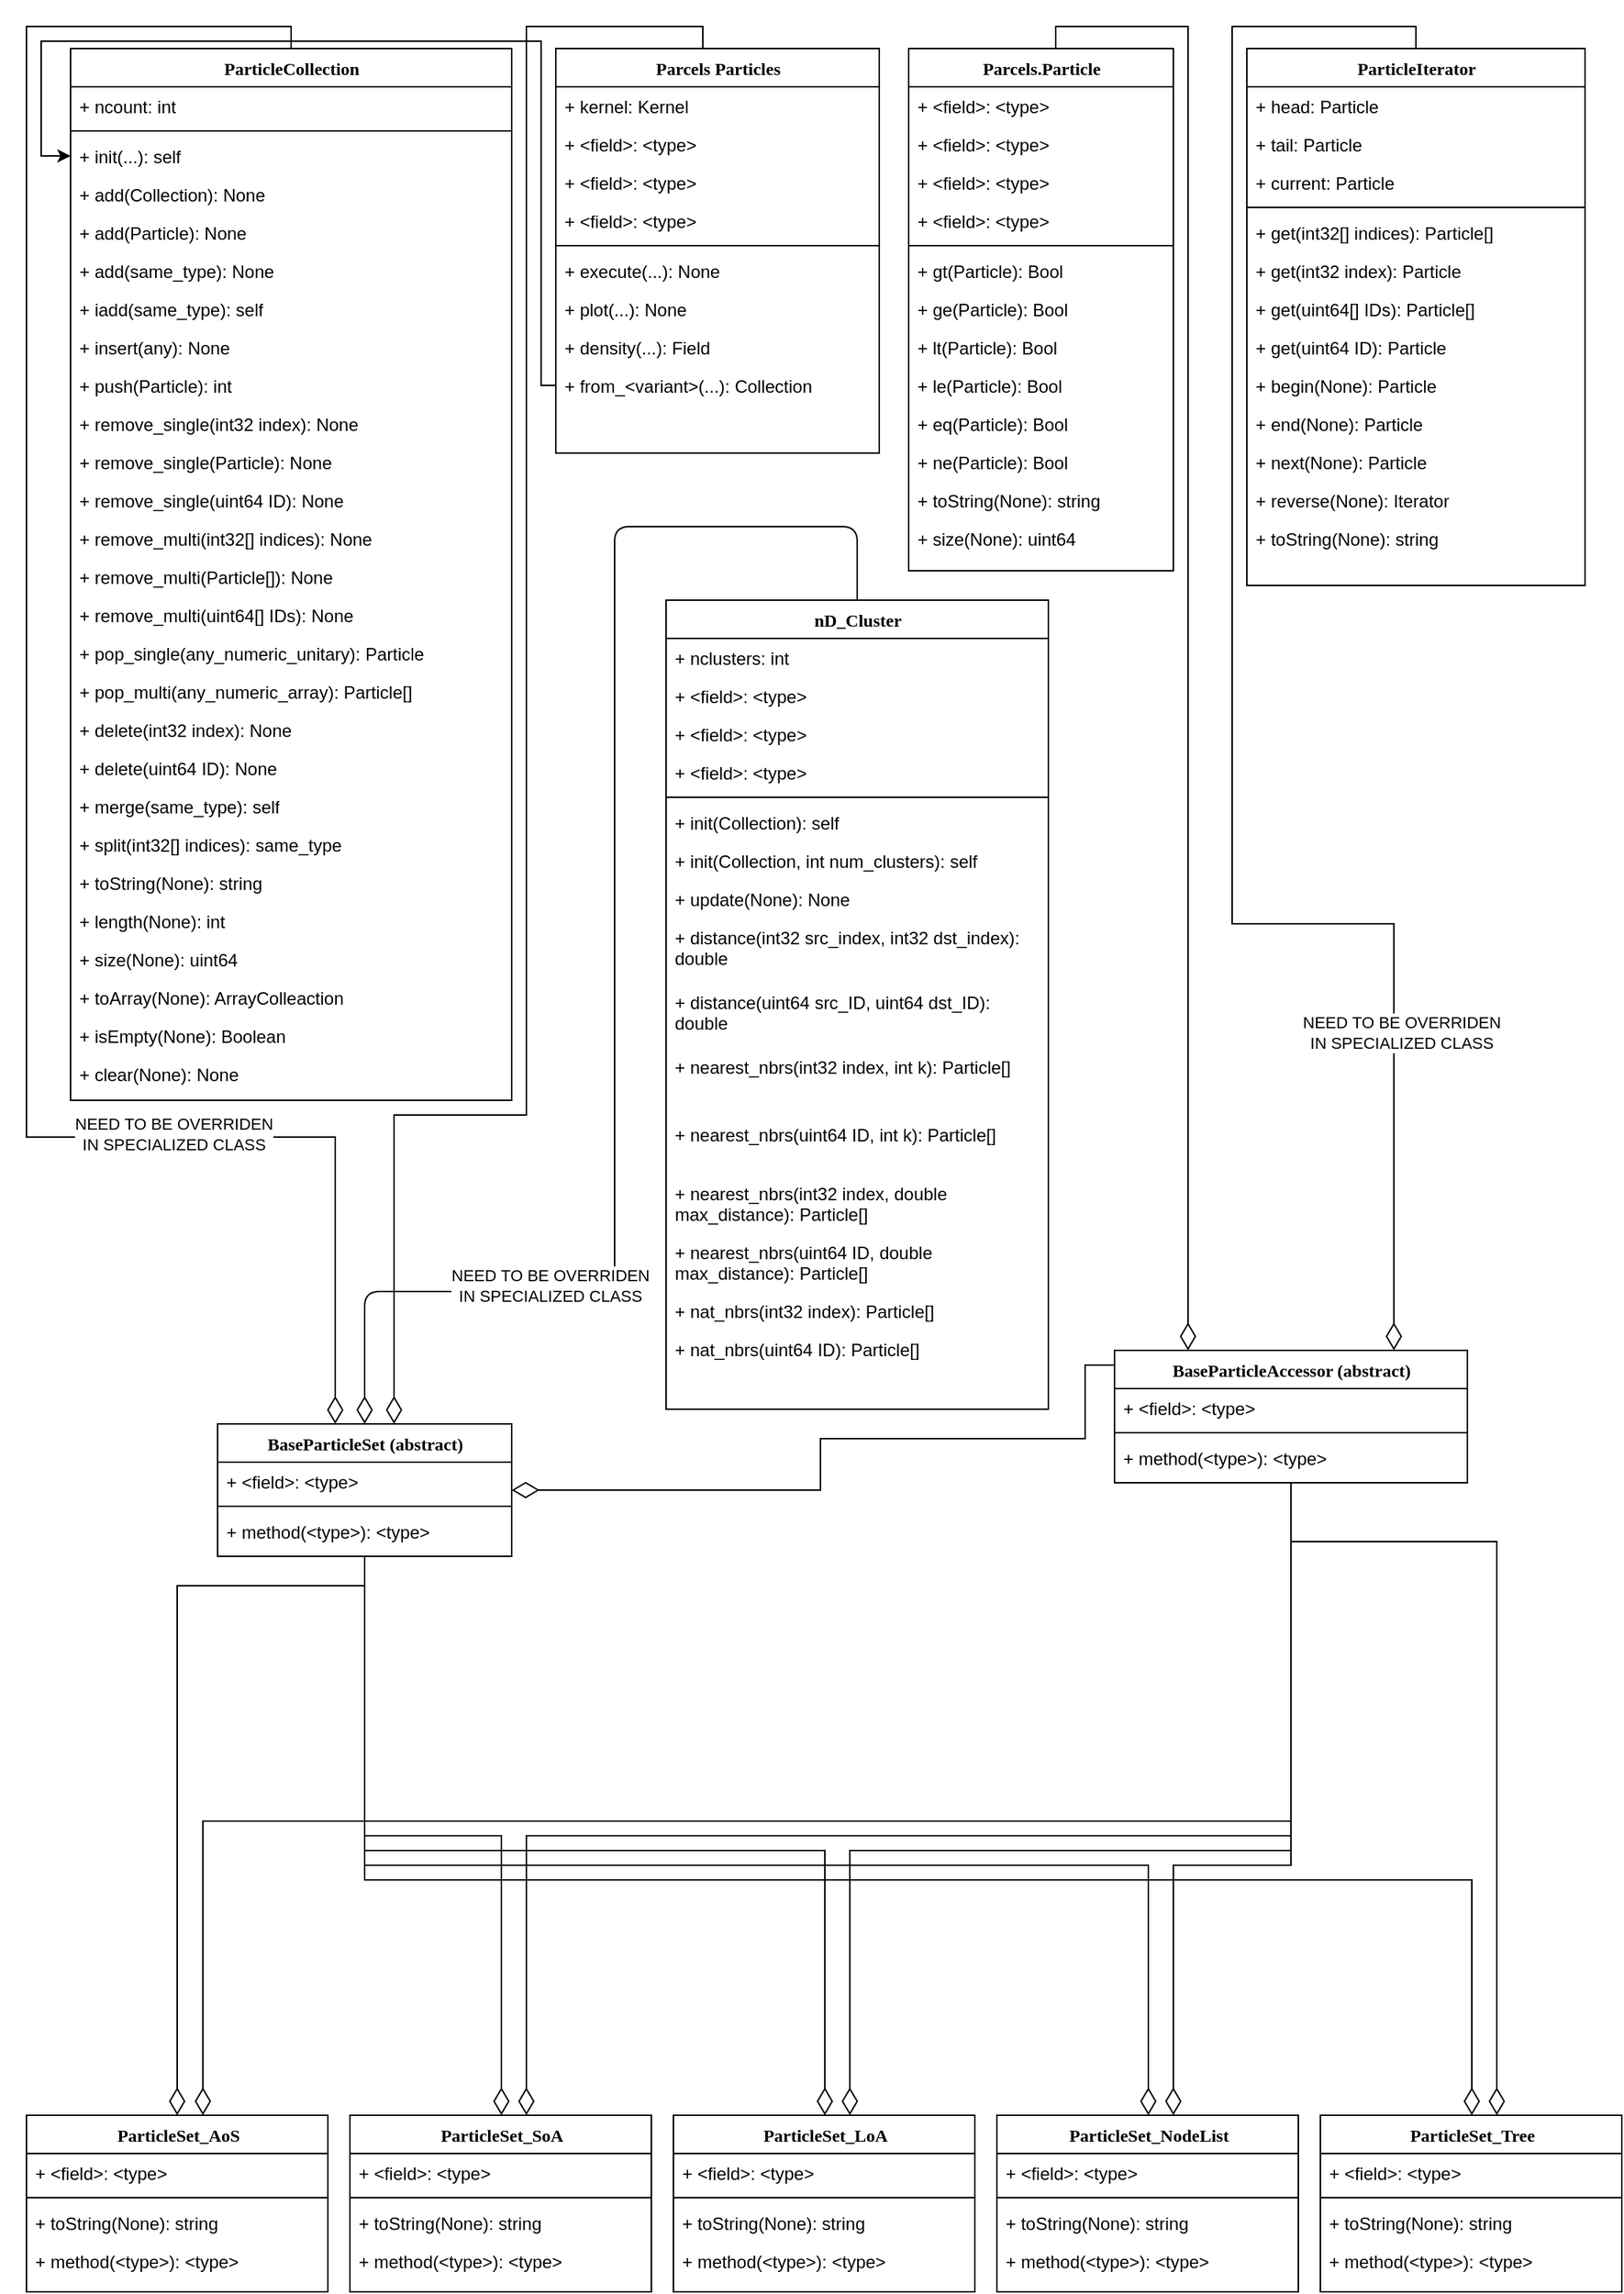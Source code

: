 <mxfile version="13.6.0" type="github">
  <diagram name="Page-1" id="9f46799a-70d6-7492-0946-bef42562c5a5">
    <mxGraphModel dx="1355" dy="776" grid="1" gridSize="10" guides="1" tooltips="1" connect="1" arrows="1" fold="1" page="1" pageScale="1" pageWidth="1169" pageHeight="827" background="#ffffff" math="0" shadow="0">
      <root>
        <mxCell id="0" />
        <mxCell id="1" parent="0" />
        <mxCell id="78961159f06e98e8-124" style="edgeStyle=orthogonalEdgeStyle;html=1;labelBackgroundColor=none;startFill=0;startSize=8;endArrow=diamondThin;endFill=0;endSize=16;fontFamily=Verdana;fontSize=12;entryX=0.5;entryY=0;entryDx=0;entryDy=0;exitX=0.5;exitY=0;exitDx=0;exitDy=0;" parent="1" source="78961159f06e98e8-43" target="78961159f06e98e8-56" edge="1">
          <mxGeometry relative="1" as="geometry">
            <Array as="points">
              <mxPoint x="585" y="360" />
              <mxPoint x="420" y="360" />
              <mxPoint x="420" y="880" />
              <mxPoint x="250" y="880" />
            </Array>
            <mxPoint x="240" y="870" as="sourcePoint" />
          </mxGeometry>
        </mxCell>
        <mxCell id="Co4MXGZ7TRUsfddceolT-49" value="&lt;div&gt;NEED TO BE OVERRIDEN&lt;/div&gt;&lt;div&gt;IN SPECIALIZED CLASS&lt;br&gt;&lt;/div&gt;" style="edgeLabel;html=1;align=center;verticalAlign=middle;resizable=0;points=[];" parent="78961159f06e98e8-124" vertex="1" connectable="0">
          <mxGeometry x="0.604" y="3" relative="1" as="geometry">
            <mxPoint x="19" y="-7" as="offset" />
          </mxGeometry>
        </mxCell>
        <mxCell id="Co4MXGZ7TRUsfddceolT-39" style="edgeStyle=orthogonalEdgeStyle;rounded=0;orthogonalLoop=1;jettySize=auto;html=1;exitX=0.5;exitY=0;exitDx=0;exitDy=0;endArrow=diamondThin;endFill=0;endSize=16;" parent="1" source="78961159f06e98e8-17" target="78961159f06e98e8-56" edge="1">
          <mxGeometry relative="1" as="geometry">
            <Array as="points">
              <mxPoint x="200" y="20" />
              <mxPoint x="20" y="20" />
              <mxPoint x="20" y="775" />
              <mxPoint x="230" y="775" />
            </Array>
          </mxGeometry>
        </mxCell>
        <mxCell id="Co4MXGZ7TRUsfddceolT-48" value="&lt;div&gt;NEED TO BE OVERRIDEN&lt;/div&gt;&lt;div&gt;IN SPECIALIZED CLASS&lt;br&gt;&lt;/div&gt;" style="edgeLabel;html=1;align=center;verticalAlign=middle;resizable=0;points=[];" parent="Co4MXGZ7TRUsfddceolT-39" vertex="1" connectable="0">
          <mxGeometry x="0.473" y="2" relative="1" as="geometry">
            <mxPoint x="52" as="offset" />
          </mxGeometry>
        </mxCell>
        <mxCell id="Co4MXGZ7TRUsfddceolT-28" style="edgeStyle=orthogonalEdgeStyle;rounded=0;orthogonalLoop=1;jettySize=auto;html=1;entryX=0;entryY=0.5;entryDx=0;entryDy=0;exitX=0;exitY=0.5;exitDx=0;exitDy=0;" parent="1" source="Co4MXGZ7TRUsfddceolT-25" target="78961159f06e98e8-20" edge="1">
          <mxGeometry relative="1" as="geometry">
            <Array as="points">
              <mxPoint x="370" y="264" />
              <mxPoint x="370" y="30" />
              <mxPoint x="30" y="30" />
              <mxPoint x="30" y="108" />
            </Array>
          </mxGeometry>
        </mxCell>
        <mxCell id="Co4MXGZ7TRUsfddceolT-40" style="edgeStyle=orthogonalEdgeStyle;rounded=0;orthogonalLoop=1;jettySize=auto;html=1;exitX=0.5;exitY=0;exitDx=0;exitDy=0;endArrow=diamondThin;endFill=0;endSize=16;" parent="1" source="P7jvrvPm7dQxCzO7ZXYy-18" target="78961159f06e98e8-56" edge="1">
          <mxGeometry relative="1" as="geometry">
            <Array as="points">
              <mxPoint x="480" y="35" />
              <mxPoint x="480" y="20" />
              <mxPoint x="360" y="20" />
              <mxPoint x="360" y="760" />
              <mxPoint x="270" y="760" />
            </Array>
          </mxGeometry>
        </mxCell>
        <mxCell id="Co4MXGZ7TRUsfddceolT-67" style="edgeStyle=orthogonalEdgeStyle;rounded=0;orthogonalLoop=1;jettySize=auto;html=1;exitX=0.5;exitY=1;exitDx=0;exitDy=0;entryX=0.5;entryY=0;entryDx=0;entryDy=0;endArrow=diamondThin;endFill=0;endSize=16;" parent="1" source="78961159f06e98e8-56" target="78961159f06e98e8-108" edge="1">
          <mxGeometry relative="1" as="geometry">
            <Array as="points">
              <mxPoint x="250" y="1080" />
              <mxPoint x="123" y="1080" />
            </Array>
          </mxGeometry>
        </mxCell>
        <mxCell id="Co4MXGZ7TRUsfddceolT-69" style="edgeStyle=orthogonalEdgeStyle;rounded=0;orthogonalLoop=1;jettySize=auto;html=1;exitX=0.5;exitY=1;exitDx=0;exitDy=0;endArrow=diamondThin;endFill=0;endSize=16;" parent="1" source="78961159f06e98e8-56" target="Co4MXGZ7TRUsfddceolT-51" edge="1">
          <mxGeometry relative="1" as="geometry">
            <Array as="points">
              <mxPoint x="250" y="1250" />
              <mxPoint x="343" y="1250" />
            </Array>
          </mxGeometry>
        </mxCell>
        <mxCell id="Co4MXGZ7TRUsfddceolT-71" style="edgeStyle=orthogonalEdgeStyle;rounded=0;orthogonalLoop=1;jettySize=auto;html=1;exitX=0.5;exitY=1;exitDx=0;exitDy=0;endArrow=diamondThin;endFill=0;endSize=16;" parent="1" source="78961159f06e98e8-56" target="Co4MXGZ7TRUsfddceolT-55" edge="1">
          <mxGeometry relative="1" as="geometry">
            <Array as="points">
              <mxPoint x="250" y="1260" />
              <mxPoint x="563" y="1260" />
            </Array>
          </mxGeometry>
        </mxCell>
        <mxCell id="Co4MXGZ7TRUsfddceolT-73" style="edgeStyle=orthogonalEdgeStyle;rounded=0;orthogonalLoop=1;jettySize=auto;html=1;exitX=0.5;exitY=1;exitDx=0;exitDy=0;endArrow=diamondThin;endFill=0;endSize=16;" parent="1" source="78961159f06e98e8-56" target="Co4MXGZ7TRUsfddceolT-59" edge="1">
          <mxGeometry relative="1" as="geometry">
            <Array as="points">
              <mxPoint x="250" y="1270" />
              <mxPoint x="783" y="1270" />
            </Array>
          </mxGeometry>
        </mxCell>
        <mxCell id="Co4MXGZ7TRUsfddceolT-75" style="edgeStyle=orthogonalEdgeStyle;rounded=0;orthogonalLoop=1;jettySize=auto;html=1;exitX=0.5;exitY=1;exitDx=0;exitDy=0;endArrow=diamondThin;endFill=0;endSize=16;" parent="1" source="78961159f06e98e8-56" target="Co4MXGZ7TRUsfddceolT-63" edge="1">
          <mxGeometry relative="1" as="geometry">
            <Array as="points">
              <mxPoint x="250" y="1280" />
              <mxPoint x="1003" y="1280" />
            </Array>
          </mxGeometry>
        </mxCell>
        <mxCell id="78961159f06e98e8-56" value="BaseParticleSet (abstract)" style="swimlane;html=1;fontStyle=1;align=center;verticalAlign=top;childLayout=stackLayout;horizontal=1;startSize=26;horizontalStack=0;resizeParent=1;resizeLast=0;collapsible=1;marginBottom=0;swimlaneFillColor=#ffffff;rounded=0;shadow=0;comic=0;labelBackgroundColor=none;strokeWidth=1;fillColor=none;fontFamily=Verdana;fontSize=12" parent="1" vertex="1">
          <mxGeometry x="150" y="970" width="200" height="90" as="geometry" />
        </mxCell>
        <mxCell id="78961159f06e98e8-63" value="+ &amp;lt;field&amp;gt;: &amp;lt;type&amp;gt;" style="text;html=1;strokeColor=none;fillColor=none;align=left;verticalAlign=top;spacingLeft=4;spacingRight=4;whiteSpace=wrap;overflow=hidden;rotatable=0;points=[[0,0.5],[1,0.5]];portConstraint=eastwest;" parent="78961159f06e98e8-56" vertex="1">
          <mxGeometry y="26" width="200" height="26" as="geometry" />
        </mxCell>
        <mxCell id="78961159f06e98e8-64" value="" style="line;html=1;strokeWidth=1;fillColor=none;align=left;verticalAlign=middle;spacingTop=-1;spacingLeft=3;spacingRight=3;rotatable=0;labelPosition=right;points=[];portConstraint=eastwest;" parent="78961159f06e98e8-56" vertex="1">
          <mxGeometry y="52" width="200" height="8" as="geometry" />
        </mxCell>
        <mxCell id="78961159f06e98e8-68" value="+ method(&amp;lt;type&amp;gt;): &amp;lt;type&amp;gt;" style="text;html=1;strokeColor=none;fillColor=none;align=left;verticalAlign=top;spacingLeft=4;spacingRight=4;whiteSpace=wrap;overflow=hidden;rotatable=0;points=[[0,0.5],[1,0.5]];portConstraint=eastwest;" parent="78961159f06e98e8-56" vertex="1">
          <mxGeometry y="60" width="200" height="26" as="geometry" />
        </mxCell>
        <mxCell id="Co4MXGZ7TRUsfddceolT-45" style="edgeStyle=orthogonalEdgeStyle;rounded=0;orthogonalLoop=1;jettySize=auto;html=1;exitX=0.5;exitY=0;exitDx=0;exitDy=0;endArrow=diamondThin;endFill=0;endSize=16;" parent="1" source="Co4MXGZ7TRUsfddceolT-12" target="Co4MXGZ7TRUsfddceolT-41" edge="1">
          <mxGeometry relative="1" as="geometry">
            <Array as="points">
              <mxPoint x="720" y="20" />
              <mxPoint x="810" y="20" />
            </Array>
          </mxGeometry>
        </mxCell>
        <mxCell id="Co4MXGZ7TRUsfddceolT-12" value="Parcels.Particle" style="swimlane;html=1;fontStyle=1;align=center;verticalAlign=top;childLayout=stackLayout;horizontal=1;startSize=26;horizontalStack=0;resizeParent=1;resizeLast=0;collapsible=1;marginBottom=0;swimlaneFillColor=#ffffff;rounded=0;shadow=0;comic=0;labelBackgroundColor=none;strokeWidth=1;fillColor=none;fontFamily=Verdana;fontSize=12" parent="1" vertex="1">
          <mxGeometry x="620" y="35" width="180" height="355" as="geometry" />
        </mxCell>
        <mxCell id="Co4MXGZ7TRUsfddceolT-13" value="+ &amp;lt;field&amp;gt;: &amp;lt;type&amp;gt;" style="text;html=1;strokeColor=none;fillColor=none;align=left;verticalAlign=top;spacingLeft=4;spacingRight=4;whiteSpace=wrap;overflow=hidden;rotatable=0;points=[[0,0.5],[1,0.5]];portConstraint=eastwest;" parent="Co4MXGZ7TRUsfddceolT-12" vertex="1">
          <mxGeometry y="26" width="180" height="26" as="geometry" />
        </mxCell>
        <mxCell id="Co4MXGZ7TRUsfddceolT-14" value="+ &amp;lt;field&amp;gt;: &amp;lt;type&amp;gt;" style="text;html=1;strokeColor=none;fillColor=none;align=left;verticalAlign=top;spacingLeft=4;spacingRight=4;whiteSpace=wrap;overflow=hidden;rotatable=0;points=[[0,0.5],[1,0.5]];portConstraint=eastwest;" parent="Co4MXGZ7TRUsfddceolT-12" vertex="1">
          <mxGeometry y="52" width="180" height="26" as="geometry" />
        </mxCell>
        <mxCell id="Co4MXGZ7TRUsfddceolT-15" value="+ &amp;lt;field&amp;gt;: &amp;lt;type&amp;gt;" style="text;html=1;strokeColor=none;fillColor=none;align=left;verticalAlign=top;spacingLeft=4;spacingRight=4;whiteSpace=wrap;overflow=hidden;rotatable=0;points=[[0,0.5],[1,0.5]];portConstraint=eastwest;" parent="Co4MXGZ7TRUsfddceolT-12" vertex="1">
          <mxGeometry y="78" width="180" height="26" as="geometry" />
        </mxCell>
        <mxCell id="Co4MXGZ7TRUsfddceolT-16" value="+ &amp;lt;field&amp;gt;: &amp;lt;type&amp;gt;" style="text;html=1;strokeColor=none;fillColor=none;align=left;verticalAlign=top;spacingLeft=4;spacingRight=4;whiteSpace=wrap;overflow=hidden;rotatable=0;points=[[0,0.5],[1,0.5]];portConstraint=eastwest;" parent="Co4MXGZ7TRUsfddceolT-12" vertex="1">
          <mxGeometry y="104" width="180" height="26" as="geometry" />
        </mxCell>
        <mxCell id="Co4MXGZ7TRUsfddceolT-17" value="" style="line;html=1;strokeWidth=1;fillColor=none;align=left;verticalAlign=middle;spacingTop=-1;spacingLeft=3;spacingRight=3;rotatable=0;labelPosition=right;points=[];portConstraint=eastwest;" parent="Co4MXGZ7TRUsfddceolT-12" vertex="1">
          <mxGeometry y="130" width="180" height="8" as="geometry" />
        </mxCell>
        <mxCell id="Co4MXGZ7TRUsfddceolT-18" value="+ gt(Particle): Bool" style="text;html=1;strokeColor=none;fillColor=none;align=left;verticalAlign=top;spacingLeft=4;spacingRight=4;whiteSpace=wrap;overflow=hidden;rotatable=0;points=[[0,0.5],[1,0.5]];portConstraint=eastwest;" parent="Co4MXGZ7TRUsfddceolT-12" vertex="1">
          <mxGeometry y="138" width="180" height="26" as="geometry" />
        </mxCell>
        <mxCell id="Co4MXGZ7TRUsfddceolT-19" value="+ ge(Particle): Bool" style="text;html=1;strokeColor=none;fillColor=none;align=left;verticalAlign=top;spacingLeft=4;spacingRight=4;whiteSpace=wrap;overflow=hidden;rotatable=0;points=[[0,0.5],[1,0.5]];portConstraint=eastwest;" parent="Co4MXGZ7TRUsfddceolT-12" vertex="1">
          <mxGeometry y="164" width="180" height="26" as="geometry" />
        </mxCell>
        <mxCell id="Co4MXGZ7TRUsfddceolT-20" value="+ lt(Particle): Bool" style="text;html=1;strokeColor=none;fillColor=none;align=left;verticalAlign=top;spacingLeft=4;spacingRight=4;whiteSpace=wrap;overflow=hidden;rotatable=0;points=[[0,0.5],[1,0.5]];portConstraint=eastwest;" parent="Co4MXGZ7TRUsfddceolT-12" vertex="1">
          <mxGeometry y="190" width="180" height="26" as="geometry" />
        </mxCell>
        <mxCell id="Co4MXGZ7TRUsfddceolT-21" value="+ le(Particle): Bool" style="text;html=1;strokeColor=none;fillColor=none;align=left;verticalAlign=top;spacingLeft=4;spacingRight=4;whiteSpace=wrap;overflow=hidden;rotatable=0;points=[[0,0.5],[1,0.5]];portConstraint=eastwest;" parent="Co4MXGZ7TRUsfddceolT-12" vertex="1">
          <mxGeometry y="216" width="180" height="26" as="geometry" />
        </mxCell>
        <mxCell id="Co4MXGZ7TRUsfddceolT-22" value="+ eq(Particle): Bool" style="text;html=1;strokeColor=none;fillColor=none;align=left;verticalAlign=top;spacingLeft=4;spacingRight=4;whiteSpace=wrap;overflow=hidden;rotatable=0;points=[[0,0.5],[1,0.5]];portConstraint=eastwest;" parent="Co4MXGZ7TRUsfddceolT-12" vertex="1">
          <mxGeometry y="242" width="180" height="26" as="geometry" />
        </mxCell>
        <mxCell id="Co4MXGZ7TRUsfddceolT-23" value="+ ne(Particle): Bool" style="text;html=1;strokeColor=none;fillColor=none;align=left;verticalAlign=top;spacingLeft=4;spacingRight=4;whiteSpace=wrap;overflow=hidden;rotatable=0;points=[[0,0.5],[1,0.5]];portConstraint=eastwest;" parent="Co4MXGZ7TRUsfddceolT-12" vertex="1">
          <mxGeometry y="268" width="180" height="26" as="geometry" />
        </mxCell>
        <mxCell id="XpPb735-qe5b06PfUnhL-2" value="+ toString(None): string" style="text;html=1;strokeColor=none;fillColor=none;align=left;verticalAlign=top;spacingLeft=4;spacingRight=4;whiteSpace=wrap;overflow=hidden;rotatable=0;points=[[0,0.5],[1,0.5]];portConstraint=eastwest;" parent="Co4MXGZ7TRUsfddceolT-12" vertex="1">
          <mxGeometry y="294" width="180" height="26" as="geometry" />
        </mxCell>
        <mxCell id="XpPb735-qe5b06PfUnhL-11" value="+ size(None): uint64" style="text;html=1;strokeColor=none;fillColor=none;align=left;verticalAlign=top;spacingLeft=4;spacingRight=4;whiteSpace=wrap;overflow=hidden;rotatable=0;points=[[0,0.5],[1,0.5]];portConstraint=eastwest;" parent="Co4MXGZ7TRUsfddceolT-12" vertex="1">
          <mxGeometry y="320" width="180" height="30" as="geometry" />
        </mxCell>
        <mxCell id="78961159f06e98e8-17" value="ParticleCollection" style="swimlane;html=1;fontStyle=1;align=center;verticalAlign=top;childLayout=stackLayout;horizontal=1;startSize=26;horizontalStack=0;resizeParent=1;resizeLast=0;collapsible=1;marginBottom=0;swimlaneFillColor=#ffffff;rounded=0;shadow=0;comic=0;labelBackgroundColor=none;strokeWidth=1;fillColor=none;fontFamily=Verdana;fontSize=12" parent="1" vertex="1">
          <mxGeometry x="50" y="35" width="300" height="715" as="geometry">
            <mxRectangle x="90" y="83" width="100" height="26" as="alternateBounds" />
          </mxGeometry>
        </mxCell>
        <mxCell id="78961159f06e98e8-24" value="+ ncount: int" style="text;html=1;strokeColor=none;fillColor=none;align=left;verticalAlign=top;spacingLeft=4;spacingRight=4;whiteSpace=wrap;overflow=hidden;rotatable=0;points=[[0,0.5],[1,0.5]];portConstraint=eastwest;fontStyle=0" parent="78961159f06e98e8-17" vertex="1">
          <mxGeometry y="26" width="300" height="26" as="geometry" />
        </mxCell>
        <mxCell id="78961159f06e98e8-19" value="" style="line;html=1;strokeWidth=1;fillColor=none;align=left;verticalAlign=middle;spacingTop=-1;spacingLeft=3;spacingRight=3;rotatable=0;labelPosition=right;points=[];portConstraint=eastwest;fontStyle=0" parent="78961159f06e98e8-17" vertex="1">
          <mxGeometry y="52" width="300" height="8" as="geometry" />
        </mxCell>
        <mxCell id="78961159f06e98e8-20" value="+ init(...): self" style="text;html=1;strokeColor=none;fillColor=none;align=left;verticalAlign=top;spacingLeft=4;spacingRight=4;whiteSpace=wrap;overflow=hidden;rotatable=0;points=[[0,0.5],[1,0.5]];portConstraint=eastwest;fontStyle=0" parent="78961159f06e98e8-17" vertex="1">
          <mxGeometry y="60" width="300" height="26" as="geometry" />
        </mxCell>
        <mxCell id="Co4MXGZ7TRUsfddceolT-27" value="+ add(Collection): None" style="text;html=1;strokeColor=none;fillColor=none;align=left;verticalAlign=top;spacingLeft=4;spacingRight=4;whiteSpace=wrap;overflow=hidden;rotatable=0;points=[[0,0.5],[1,0.5]];portConstraint=eastwest;fontStyle=0" parent="78961159f06e98e8-17" vertex="1">
          <mxGeometry y="86" width="300" height="26" as="geometry" />
        </mxCell>
        <mxCell id="78961159f06e98e8-27" value="+ add(Particle): None" style="text;html=1;strokeColor=none;fillColor=none;align=left;verticalAlign=top;spacingLeft=4;spacingRight=4;whiteSpace=wrap;overflow=hidden;rotatable=0;points=[[0,0.5],[1,0.5]];portConstraint=eastwest;fontStyle=0" parent="78961159f06e98e8-17" vertex="1">
          <mxGeometry y="112" width="300" height="26" as="geometry" />
        </mxCell>
        <mxCell id="P7jvrvPm7dQxCzO7ZXYy-2" value="+ add(same_type): None" style="text;html=1;strokeColor=none;fillColor=none;align=left;verticalAlign=top;spacingLeft=4;spacingRight=4;whiteSpace=wrap;overflow=hidden;rotatable=0;points=[[0,0.5],[1,0.5]];portConstraint=eastwest;fontStyle=0" parent="78961159f06e98e8-17" vertex="1">
          <mxGeometry y="138" width="300" height="26" as="geometry" />
        </mxCell>
        <mxCell id="P7jvrvPm7dQxCzO7ZXYy-3" value="+ iadd(same_type): self" style="text;html=1;strokeColor=none;fillColor=none;align=left;verticalAlign=top;spacingLeft=4;spacingRight=4;whiteSpace=wrap;overflow=hidden;rotatable=0;points=[[0,0.5],[1,0.5]];portConstraint=eastwest;fontStyle=0" parent="78961159f06e98e8-17" vertex="1">
          <mxGeometry y="164" width="300" height="26" as="geometry" />
        </mxCell>
        <mxCell id="P7jvrvPm7dQxCzO7ZXYy-4" value="+ insert(any): None" style="text;html=1;strokeColor=none;fillColor=none;align=left;verticalAlign=top;spacingLeft=4;spacingRight=4;whiteSpace=wrap;overflow=hidden;rotatable=0;points=[[0,0.5],[1,0.5]];portConstraint=eastwest;fontStyle=0" parent="78961159f06e98e8-17" vertex="1">
          <mxGeometry y="190" width="300" height="26" as="geometry" />
        </mxCell>
        <mxCell id="P7jvrvPm7dQxCzO7ZXYy-5" value="+ push(Particle): int" style="text;html=1;strokeColor=none;fillColor=none;align=left;verticalAlign=top;spacingLeft=4;spacingRight=4;whiteSpace=wrap;overflow=hidden;rotatable=0;points=[[0,0.5],[1,0.5]];portConstraint=eastwest;fontStyle=0" parent="78961159f06e98e8-17" vertex="1">
          <mxGeometry y="216" width="300" height="26" as="geometry" />
        </mxCell>
        <mxCell id="P7jvrvPm7dQxCzO7ZXYy-6" value="+ remove_single(int32 index): None" style="text;html=1;strokeColor=none;fillColor=none;align=left;verticalAlign=top;spacingLeft=4;spacingRight=4;whiteSpace=wrap;overflow=hidden;rotatable=0;points=[[0,0.5],[1,0.5]];portConstraint=eastwest;fontStyle=0" parent="78961159f06e98e8-17" vertex="1">
          <mxGeometry y="242" width="300" height="26" as="geometry" />
        </mxCell>
        <mxCell id="P7jvrvPm7dQxCzO7ZXYy-7" value="+ remove_single(Particle): None" style="text;html=1;strokeColor=none;fillColor=none;align=left;verticalAlign=top;spacingLeft=4;spacingRight=4;whiteSpace=wrap;overflow=hidden;rotatable=0;points=[[0,0.5],[1,0.5]];portConstraint=eastwest;fontStyle=0" parent="78961159f06e98e8-17" vertex="1">
          <mxGeometry y="268" width="300" height="26" as="geometry" />
        </mxCell>
        <mxCell id="P7jvrvPm7dQxCzO7ZXYy-8" value="+ remove_single(uint64 ID): None" style="text;html=1;strokeColor=none;fillColor=none;align=left;verticalAlign=top;spacingLeft=4;spacingRight=4;whiteSpace=wrap;overflow=hidden;rotatable=0;points=[[0,0.5],[1,0.5]];portConstraint=eastwest;fontStyle=0" parent="78961159f06e98e8-17" vertex="1">
          <mxGeometry y="294" width="300" height="26" as="geometry" />
        </mxCell>
        <mxCell id="P7jvrvPm7dQxCzO7ZXYy-9" value="+ remove_multi(int32[] indices): None" style="text;html=1;strokeColor=none;fillColor=none;align=left;verticalAlign=top;spacingLeft=4;spacingRight=4;whiteSpace=wrap;overflow=hidden;rotatable=0;points=[[0,0.5],[1,0.5]];portConstraint=eastwest;fontStyle=0" parent="78961159f06e98e8-17" vertex="1">
          <mxGeometry y="320" width="300" height="26" as="geometry" />
        </mxCell>
        <mxCell id="P7jvrvPm7dQxCzO7ZXYy-10" value="+ remove_multi(Particle[]): None" style="text;html=1;strokeColor=none;fillColor=none;align=left;verticalAlign=top;spacingLeft=4;spacingRight=4;whiteSpace=wrap;overflow=hidden;rotatable=0;points=[[0,0.5],[1,0.5]];portConstraint=eastwest;fontStyle=0" parent="78961159f06e98e8-17" vertex="1">
          <mxGeometry y="346" width="300" height="26" as="geometry" />
        </mxCell>
        <mxCell id="P7jvrvPm7dQxCzO7ZXYy-11" value="+ remove_multi(uint64[] IDs): None" style="text;html=1;strokeColor=none;fillColor=none;align=left;verticalAlign=top;spacingLeft=4;spacingRight=4;whiteSpace=wrap;overflow=hidden;rotatable=0;points=[[0,0.5],[1,0.5]];portConstraint=eastwest;fontStyle=0" parent="78961159f06e98e8-17" vertex="1">
          <mxGeometry y="372" width="300" height="26" as="geometry" />
        </mxCell>
        <mxCell id="P7jvrvPm7dQxCzO7ZXYy-12" value="+ pop_single(any_numeric_unitary): Particle" style="text;html=1;strokeColor=none;fillColor=none;align=left;verticalAlign=top;spacingLeft=4;spacingRight=4;whiteSpace=wrap;overflow=hidden;rotatable=0;points=[[0,0.5],[1,0.5]];portConstraint=eastwest;fontStyle=0" parent="78961159f06e98e8-17" vertex="1">
          <mxGeometry y="398" width="300" height="26" as="geometry" />
        </mxCell>
        <mxCell id="P7jvrvPm7dQxCzO7ZXYy-13" value="+ pop_multi(any_numeric_array): Particle[]" style="text;html=1;strokeColor=none;fillColor=none;align=left;verticalAlign=top;spacingLeft=4;spacingRight=4;whiteSpace=wrap;overflow=hidden;rotatable=0;points=[[0,0.5],[1,0.5]];portConstraint=eastwest;fontStyle=0" parent="78961159f06e98e8-17" vertex="1">
          <mxGeometry y="424" width="300" height="26" as="geometry" />
        </mxCell>
        <mxCell id="P7jvrvPm7dQxCzO7ZXYy-14" value="+ delete(int32 index): None" style="text;html=1;strokeColor=none;fillColor=none;align=left;verticalAlign=top;spacingLeft=4;spacingRight=4;whiteSpace=wrap;overflow=hidden;rotatable=0;points=[[0,0.5],[1,0.5]];portConstraint=eastwest;fontStyle=0" parent="78961159f06e98e8-17" vertex="1">
          <mxGeometry y="450" width="300" height="26" as="geometry" />
        </mxCell>
        <mxCell id="P7jvrvPm7dQxCzO7ZXYy-15" value="+ delete(uint64 ID): None" style="text;html=1;strokeColor=none;fillColor=none;align=left;verticalAlign=top;spacingLeft=4;spacingRight=4;whiteSpace=wrap;overflow=hidden;rotatable=0;points=[[0,0.5],[1,0.5]];portConstraint=eastwest;fontStyle=0" parent="78961159f06e98e8-17" vertex="1">
          <mxGeometry y="476" width="300" height="26" as="geometry" />
        </mxCell>
        <mxCell id="P7jvrvPm7dQxCzO7ZXYy-16" value="+ merge(same_type): self" style="text;html=1;strokeColor=none;fillColor=none;align=left;verticalAlign=top;spacingLeft=4;spacingRight=4;whiteSpace=wrap;overflow=hidden;rotatable=0;points=[[0,0.5],[1,0.5]];portConstraint=eastwest;fontStyle=0" parent="78961159f06e98e8-17" vertex="1">
          <mxGeometry y="502" width="300" height="26" as="geometry" />
        </mxCell>
        <mxCell id="P7jvrvPm7dQxCzO7ZXYy-17" value="+ split(int32[] indices): same_type" style="text;html=1;strokeColor=none;fillColor=none;align=left;verticalAlign=top;spacingLeft=4;spacingRight=4;whiteSpace=wrap;overflow=hidden;rotatable=0;points=[[0,0.5],[1,0.5]];portConstraint=eastwest;fontStyle=0" parent="78961159f06e98e8-17" vertex="1">
          <mxGeometry y="528" width="300" height="26" as="geometry" />
        </mxCell>
        <mxCell id="XpPb735-qe5b06PfUnhL-1" value="+ toString(None): string" style="text;html=1;strokeColor=none;fillColor=none;align=left;verticalAlign=top;spacingLeft=4;spacingRight=4;whiteSpace=wrap;overflow=hidden;rotatable=0;points=[[0,0.5],[1,0.5]];portConstraint=eastwest;fontStyle=0" parent="78961159f06e98e8-17" vertex="1">
          <mxGeometry y="554" width="300" height="26" as="geometry" />
        </mxCell>
        <mxCell id="XpPb735-qe5b06PfUnhL-9" value="+ length(None): int" style="text;html=1;strokeColor=none;fillColor=none;align=left;verticalAlign=top;spacingLeft=4;spacingRight=4;whiteSpace=wrap;overflow=hidden;rotatable=0;points=[[0,0.5],[1,0.5]];portConstraint=eastwest;fontStyle=0" parent="78961159f06e98e8-17" vertex="1">
          <mxGeometry y="580" width="300" height="26" as="geometry" />
        </mxCell>
        <mxCell id="XpPb735-qe5b06PfUnhL-10" value="+ size(None): uint64" style="text;html=1;strokeColor=none;fillColor=none;align=left;verticalAlign=top;spacingLeft=4;spacingRight=4;whiteSpace=wrap;overflow=hidden;rotatable=0;points=[[0,0.5],[1,0.5]];portConstraint=eastwest;fontStyle=0" parent="78961159f06e98e8-17" vertex="1">
          <mxGeometry y="606" width="300" height="26" as="geometry" />
        </mxCell>
        <mxCell id="MUfdkFSpoXMzux8-uktr-1" value="+ toArray(None): ArrayColleaction" style="text;html=1;strokeColor=none;fillColor=none;align=left;verticalAlign=top;spacingLeft=4;spacingRight=4;whiteSpace=wrap;overflow=hidden;rotatable=0;points=[[0,0.5],[1,0.5]];portConstraint=eastwest;fontStyle=0" vertex="1" parent="78961159f06e98e8-17">
          <mxGeometry y="632" width="300" height="26" as="geometry" />
        </mxCell>
        <mxCell id="MUfdkFSpoXMzux8-uktr-2" value="+ isEmpty(None): Boolean" style="text;html=1;strokeColor=none;fillColor=none;align=left;verticalAlign=top;spacingLeft=4;spacingRight=4;whiteSpace=wrap;overflow=hidden;rotatable=0;points=[[0,0.5],[1,0.5]];portConstraint=eastwest;fontStyle=0" vertex="1" parent="78961159f06e98e8-17">
          <mxGeometry y="658" width="300" height="26" as="geometry" />
        </mxCell>
        <mxCell id="MUfdkFSpoXMzux8-uktr-3" value="+ clear(None): None" style="text;html=1;strokeColor=none;fillColor=none;align=left;verticalAlign=top;spacingLeft=4;spacingRight=4;whiteSpace=wrap;overflow=hidden;rotatable=0;points=[[0,0.5],[1,0.5]];portConstraint=eastwest;fontStyle=0" vertex="1" parent="78961159f06e98e8-17">
          <mxGeometry y="684" width="300" height="26" as="geometry" />
        </mxCell>
        <mxCell id="P7jvrvPm7dQxCzO7ZXYy-18" value="Parcels Particles" style="swimlane;html=1;fontStyle=1;align=center;verticalAlign=top;childLayout=stackLayout;horizontal=1;startSize=26;horizontalStack=0;resizeParent=1;resizeLast=0;collapsible=1;marginBottom=0;swimlaneFillColor=#ffffff;rounded=0;shadow=0;comic=0;labelBackgroundColor=none;strokeWidth=1;fillColor=none;fontFamily=Verdana;fontSize=12" parent="1" vertex="1">
          <mxGeometry x="380" y="35" width="220" height="275" as="geometry" />
        </mxCell>
        <mxCell id="P7jvrvPm7dQxCzO7ZXYy-19" value="+ kernel: Kernel" style="text;html=1;strokeColor=none;fillColor=none;align=left;verticalAlign=top;spacingLeft=4;spacingRight=4;whiteSpace=wrap;overflow=hidden;rotatable=0;points=[[0,0.5],[1,0.5]];portConstraint=eastwest;" parent="P7jvrvPm7dQxCzO7ZXYy-18" vertex="1">
          <mxGeometry y="26" width="220" height="26" as="geometry" />
        </mxCell>
        <mxCell id="P7jvrvPm7dQxCzO7ZXYy-20" value="+ &amp;lt;field&amp;gt;: &amp;lt;type&amp;gt;" style="text;html=1;strokeColor=none;fillColor=none;align=left;verticalAlign=top;spacingLeft=4;spacingRight=4;whiteSpace=wrap;overflow=hidden;rotatable=0;points=[[0,0.5],[1,0.5]];portConstraint=eastwest;" parent="P7jvrvPm7dQxCzO7ZXYy-18" vertex="1">
          <mxGeometry y="52" width="220" height="26" as="geometry" />
        </mxCell>
        <mxCell id="P7jvrvPm7dQxCzO7ZXYy-21" value="+ &amp;lt;field&amp;gt;: &amp;lt;type&amp;gt;" style="text;html=1;strokeColor=none;fillColor=none;align=left;verticalAlign=top;spacingLeft=4;spacingRight=4;whiteSpace=wrap;overflow=hidden;rotatable=0;points=[[0,0.5],[1,0.5]];portConstraint=eastwest;" parent="P7jvrvPm7dQxCzO7ZXYy-18" vertex="1">
          <mxGeometry y="78" width="220" height="26" as="geometry" />
        </mxCell>
        <mxCell id="P7jvrvPm7dQxCzO7ZXYy-22" value="+ &amp;lt;field&amp;gt;: &amp;lt;type&amp;gt;" style="text;html=1;strokeColor=none;fillColor=none;align=left;verticalAlign=top;spacingLeft=4;spacingRight=4;whiteSpace=wrap;overflow=hidden;rotatable=0;points=[[0,0.5],[1,0.5]];portConstraint=eastwest;" parent="P7jvrvPm7dQxCzO7ZXYy-18" vertex="1">
          <mxGeometry y="104" width="220" height="26" as="geometry" />
        </mxCell>
        <mxCell id="P7jvrvPm7dQxCzO7ZXYy-23" value="" style="line;html=1;strokeWidth=1;fillColor=none;align=left;verticalAlign=middle;spacingTop=-1;spacingLeft=3;spacingRight=3;rotatable=0;labelPosition=right;points=[];portConstraint=eastwest;" parent="P7jvrvPm7dQxCzO7ZXYy-18" vertex="1">
          <mxGeometry y="130" width="220" height="8" as="geometry" />
        </mxCell>
        <mxCell id="P7jvrvPm7dQxCzO7ZXYy-24" value="+ execute(...): None" style="text;html=1;strokeColor=none;fillColor=none;align=left;verticalAlign=top;spacingLeft=4;spacingRight=4;whiteSpace=wrap;overflow=hidden;rotatable=0;points=[[0,0.5],[1,0.5]];portConstraint=eastwest;" parent="P7jvrvPm7dQxCzO7ZXYy-18" vertex="1">
          <mxGeometry y="138" width="220" height="26" as="geometry" />
        </mxCell>
        <mxCell id="P7jvrvPm7dQxCzO7ZXYy-25" value="+ plot(...): None" style="text;html=1;strokeColor=none;fillColor=none;align=left;verticalAlign=top;spacingLeft=4;spacingRight=4;whiteSpace=wrap;overflow=hidden;rotatable=0;points=[[0,0.5],[1,0.5]];portConstraint=eastwest;" parent="P7jvrvPm7dQxCzO7ZXYy-18" vertex="1">
          <mxGeometry y="164" width="220" height="26" as="geometry" />
        </mxCell>
        <mxCell id="Co4MXGZ7TRUsfddceolT-24" value="+ density(...): Field" style="text;html=1;strokeColor=none;fillColor=none;align=left;verticalAlign=top;spacingLeft=4;spacingRight=4;whiteSpace=wrap;overflow=hidden;rotatable=0;points=[[0,0.5],[1,0.5]];portConstraint=eastwest;" parent="P7jvrvPm7dQxCzO7ZXYy-18" vertex="1">
          <mxGeometry y="190" width="220" height="26" as="geometry" />
        </mxCell>
        <mxCell id="Co4MXGZ7TRUsfddceolT-25" value="+ from_&amp;lt;variant&amp;gt;(...): Collection" style="text;html=1;strokeColor=none;fillColor=none;align=left;verticalAlign=top;spacingLeft=4;spacingRight=4;whiteSpace=wrap;overflow=hidden;rotatable=0;points=[[0,0.5],[1,0.5]];portConstraint=eastwest;" parent="P7jvrvPm7dQxCzO7ZXYy-18" vertex="1">
          <mxGeometry y="216" width="220" height="26" as="geometry" />
        </mxCell>
        <mxCell id="Co4MXGZ7TRUsfddceolT-46" style="edgeStyle=orthogonalEdgeStyle;rounded=0;orthogonalLoop=1;jettySize=auto;html=1;exitX=0.5;exitY=0;exitDx=0;exitDy=0;endArrow=diamondThin;endFill=0;endSize=16;" parent="1" source="78961159f06e98e8-30" target="Co4MXGZ7TRUsfddceolT-41" edge="1">
          <mxGeometry relative="1" as="geometry">
            <Array as="points">
              <mxPoint x="965" y="20" />
              <mxPoint x="840" y="20" />
              <mxPoint x="840" y="630" />
              <mxPoint x="950" y="630" />
            </Array>
          </mxGeometry>
        </mxCell>
        <mxCell id="Co4MXGZ7TRUsfddceolT-50" value="&lt;div&gt;NEED TO BE OVERRIDEN&lt;/div&gt;&lt;div&gt;IN SPECIALIZED CLASS&lt;br&gt;&lt;/div&gt;" style="edgeLabel;html=1;align=center;verticalAlign=middle;resizable=0;points=[];" parent="Co4MXGZ7TRUsfddceolT-46" vertex="1" connectable="0">
          <mxGeometry x="0.624" y="5" relative="1" as="geometry">
            <mxPoint as="offset" />
          </mxGeometry>
        </mxCell>
        <mxCell id="78961159f06e98e8-30" value="ParticleIterator" style="swimlane;html=1;fontStyle=1;align=center;verticalAlign=top;childLayout=stackLayout;horizontal=1;startSize=26;horizontalStack=0;resizeParent=1;resizeLast=0;collapsible=1;marginBottom=0;swimlaneFillColor=#ffffff;rounded=0;shadow=0;comic=0;labelBackgroundColor=none;strokeWidth=1;fillColor=none;fontFamily=Verdana;fontSize=12" parent="1" vertex="1">
          <mxGeometry x="850" y="35" width="230" height="365" as="geometry" />
        </mxCell>
        <mxCell id="78961159f06e98e8-31" value="+ head: Particle" style="text;html=1;strokeColor=none;fillColor=none;align=left;verticalAlign=top;spacingLeft=4;spacingRight=4;whiteSpace=wrap;overflow=hidden;rotatable=0;points=[[0,0.5],[1,0.5]];portConstraint=eastwest;" parent="78961159f06e98e8-30" vertex="1">
          <mxGeometry y="26" width="230" height="26" as="geometry" />
        </mxCell>
        <mxCell id="78961159f06e98e8-32" value="+ tail: Particle" style="text;html=1;strokeColor=none;fillColor=none;align=left;verticalAlign=top;spacingLeft=4;spacingRight=4;whiteSpace=wrap;overflow=hidden;rotatable=0;points=[[0,0.5],[1,0.5]];portConstraint=eastwest;" parent="78961159f06e98e8-30" vertex="1">
          <mxGeometry y="52" width="230" height="26" as="geometry" />
        </mxCell>
        <mxCell id="78961159f06e98e8-33" value="+ current: Particle" style="text;html=1;strokeColor=none;fillColor=none;align=left;verticalAlign=top;spacingLeft=4;spacingRight=4;whiteSpace=wrap;overflow=hidden;rotatable=0;points=[[0,0.5],[1,0.5]];portConstraint=eastwest;" parent="78961159f06e98e8-30" vertex="1">
          <mxGeometry y="78" width="230" height="26" as="geometry" />
        </mxCell>
        <mxCell id="78961159f06e98e8-38" value="" style="line;html=1;strokeWidth=1;fillColor=none;align=left;verticalAlign=middle;spacingTop=-1;spacingLeft=3;spacingRight=3;rotatable=0;labelPosition=right;points=[];portConstraint=eastwest;" parent="78961159f06e98e8-30" vertex="1">
          <mxGeometry y="104" width="230" height="8" as="geometry" />
        </mxCell>
        <mxCell id="78961159f06e98e8-39" value="+ get(int32[] indices): Particle[]" style="text;html=1;strokeColor=none;fillColor=none;align=left;verticalAlign=top;spacingLeft=4;spacingRight=4;whiteSpace=wrap;overflow=hidden;rotatable=0;points=[[0,0.5],[1,0.5]];portConstraint=eastwest;" parent="78961159f06e98e8-30" vertex="1">
          <mxGeometry y="112" width="230" height="26" as="geometry" />
        </mxCell>
        <mxCell id="78961159f06e98e8-40" value="+ get(int32 index): Particle" style="text;html=1;strokeColor=none;fillColor=none;align=left;verticalAlign=top;spacingLeft=4;spacingRight=4;whiteSpace=wrap;overflow=hidden;rotatable=0;points=[[0,0.5],[1,0.5]];portConstraint=eastwest;" parent="78961159f06e98e8-30" vertex="1">
          <mxGeometry y="138" width="230" height="26" as="geometry" />
        </mxCell>
        <mxCell id="78961159f06e98e8-42" value="+ get(uint64[] IDs): Particle[]" style="text;html=1;strokeColor=none;fillColor=none;align=left;verticalAlign=top;spacingLeft=4;spacingRight=4;whiteSpace=wrap;overflow=hidden;rotatable=0;points=[[0,0.5],[1,0.5]];portConstraint=eastwest;" parent="78961159f06e98e8-30" vertex="1">
          <mxGeometry y="164" width="230" height="26" as="geometry" />
        </mxCell>
        <mxCell id="Co4MXGZ7TRUsfddceolT-1" value="+ get(uint64 ID): Particle" style="text;html=1;strokeColor=none;fillColor=none;align=left;verticalAlign=top;spacingLeft=4;spacingRight=4;whiteSpace=wrap;overflow=hidden;rotatable=0;points=[[0,0.5],[1,0.5]];portConstraint=eastwest;" parent="78961159f06e98e8-30" vertex="1">
          <mxGeometry y="190" width="230" height="26" as="geometry" />
        </mxCell>
        <mxCell id="Co4MXGZ7TRUsfddceolT-2" value="+ begin(None): Particle" style="text;html=1;strokeColor=none;fillColor=none;align=left;verticalAlign=top;spacingLeft=4;spacingRight=4;whiteSpace=wrap;overflow=hidden;rotatable=0;points=[[0,0.5],[1,0.5]];portConstraint=eastwest;" parent="78961159f06e98e8-30" vertex="1">
          <mxGeometry y="216" width="230" height="26" as="geometry" />
        </mxCell>
        <mxCell id="Co4MXGZ7TRUsfddceolT-3" value="+ end(None): Particle" style="text;html=1;strokeColor=none;fillColor=none;align=left;verticalAlign=top;spacingLeft=4;spacingRight=4;whiteSpace=wrap;overflow=hidden;rotatable=0;points=[[0,0.5],[1,0.5]];portConstraint=eastwest;" parent="78961159f06e98e8-30" vertex="1">
          <mxGeometry y="242" width="230" height="26" as="geometry" />
        </mxCell>
        <mxCell id="Co4MXGZ7TRUsfddceolT-4" value="+ next(None): Particle" style="text;html=1;strokeColor=none;fillColor=none;align=left;verticalAlign=top;spacingLeft=4;spacingRight=4;whiteSpace=wrap;overflow=hidden;rotatable=0;points=[[0,0.5],[1,0.5]];portConstraint=eastwest;" parent="78961159f06e98e8-30" vertex="1">
          <mxGeometry y="268" width="230" height="26" as="geometry" />
        </mxCell>
        <mxCell id="Co4MXGZ7TRUsfddceolT-5" value="+ reverse(None): Iterator" style="text;html=1;strokeColor=none;fillColor=none;align=left;verticalAlign=top;spacingLeft=4;spacingRight=4;whiteSpace=wrap;overflow=hidden;rotatable=0;points=[[0,0.5],[1,0.5]];portConstraint=eastwest;" parent="78961159f06e98e8-30" vertex="1">
          <mxGeometry y="294" width="230" height="26" as="geometry" />
        </mxCell>
        <mxCell id="XpPb735-qe5b06PfUnhL-3" value="+ toString(None): string" style="text;html=1;strokeColor=none;fillColor=none;align=left;verticalAlign=top;spacingLeft=4;spacingRight=4;whiteSpace=wrap;overflow=hidden;rotatable=0;points=[[0,0.5],[1,0.5]];portConstraint=eastwest;" parent="78961159f06e98e8-30" vertex="1">
          <mxGeometry y="320" width="230" height="26" as="geometry" />
        </mxCell>
        <mxCell id="Co4MXGZ7TRUsfddceolT-47" style="edgeStyle=orthogonalEdgeStyle;rounded=0;orthogonalLoop=1;jettySize=auto;html=1;endArrow=diamondThin;endFill=0;endSize=16;" parent="1" source="Co4MXGZ7TRUsfddceolT-41" target="78961159f06e98e8-56" edge="1">
          <mxGeometry relative="1" as="geometry">
            <Array as="points">
              <mxPoint x="740" y="930" />
              <mxPoint x="740" y="980" />
              <mxPoint x="560" y="980" />
              <mxPoint x="560" y="1015" />
            </Array>
            <mxPoint x="740" y="940" as="sourcePoint" />
          </mxGeometry>
        </mxCell>
        <mxCell id="Co4MXGZ7TRUsfddceolT-68" style="edgeStyle=orthogonalEdgeStyle;rounded=0;orthogonalLoop=1;jettySize=auto;html=1;exitX=0.5;exitY=1;exitDx=0;exitDy=0;endArrow=diamondThin;endFill=0;endSize=16;" parent="1" source="Co4MXGZ7TRUsfddceolT-41" target="78961159f06e98e8-108" edge="1">
          <mxGeometry relative="1" as="geometry">
            <Array as="points">
              <mxPoint x="880" y="1240" />
              <mxPoint x="140" y="1240" />
            </Array>
          </mxGeometry>
        </mxCell>
        <mxCell id="Co4MXGZ7TRUsfddceolT-70" style="edgeStyle=orthogonalEdgeStyle;rounded=0;orthogonalLoop=1;jettySize=auto;html=1;exitX=0.5;exitY=1;exitDx=0;exitDy=0;endArrow=diamondThin;endFill=0;endSize=16;" parent="1" source="Co4MXGZ7TRUsfddceolT-41" target="Co4MXGZ7TRUsfddceolT-51" edge="1">
          <mxGeometry relative="1" as="geometry">
            <Array as="points">
              <mxPoint x="880" y="1250" />
              <mxPoint x="360" y="1250" />
            </Array>
          </mxGeometry>
        </mxCell>
        <mxCell id="Co4MXGZ7TRUsfddceolT-72" style="edgeStyle=orthogonalEdgeStyle;rounded=0;orthogonalLoop=1;jettySize=auto;html=1;exitX=0.5;exitY=1;exitDx=0;exitDy=0;endArrow=diamondThin;endFill=0;endSize=16;" parent="1" source="Co4MXGZ7TRUsfddceolT-41" target="Co4MXGZ7TRUsfddceolT-55" edge="1">
          <mxGeometry relative="1" as="geometry">
            <Array as="points">
              <mxPoint x="880" y="1260" />
              <mxPoint x="580" y="1260" />
            </Array>
          </mxGeometry>
        </mxCell>
        <mxCell id="Co4MXGZ7TRUsfddceolT-74" style="edgeStyle=orthogonalEdgeStyle;rounded=0;orthogonalLoop=1;jettySize=auto;html=1;exitX=0.5;exitY=1;exitDx=0;exitDy=0;endArrow=diamondThin;endFill=0;endSize=16;" parent="1" source="Co4MXGZ7TRUsfddceolT-41" target="Co4MXGZ7TRUsfddceolT-59" edge="1">
          <mxGeometry relative="1" as="geometry">
            <Array as="points">
              <mxPoint x="880" y="1270" />
              <mxPoint x="800" y="1270" />
            </Array>
          </mxGeometry>
        </mxCell>
        <mxCell id="Co4MXGZ7TRUsfddceolT-76" style="edgeStyle=orthogonalEdgeStyle;rounded=0;orthogonalLoop=1;jettySize=auto;html=1;exitX=0.5;exitY=1;exitDx=0;exitDy=0;endArrow=diamondThin;endFill=0;endSize=16;" parent="1" source="Co4MXGZ7TRUsfddceolT-41" target="Co4MXGZ7TRUsfddceolT-63" edge="1">
          <mxGeometry relative="1" as="geometry">
            <Array as="points">
              <mxPoint x="880" y="1050" />
              <mxPoint x="1020" y="1050" />
            </Array>
          </mxGeometry>
        </mxCell>
        <mxCell id="Co4MXGZ7TRUsfddceolT-41" value="BaseParticleAccessor (abstract)" style="swimlane;html=1;fontStyle=1;align=center;verticalAlign=top;childLayout=stackLayout;horizontal=1;startSize=26;horizontalStack=0;resizeParent=1;resizeLast=0;collapsible=1;marginBottom=0;swimlaneFillColor=#ffffff;rounded=0;shadow=0;comic=0;labelBackgroundColor=none;strokeWidth=1;fillColor=none;fontFamily=Verdana;fontSize=12" parent="1" vertex="1">
          <mxGeometry x="760" y="920" width="240" height="90" as="geometry" />
        </mxCell>
        <mxCell id="Co4MXGZ7TRUsfddceolT-42" value="+ &amp;lt;field&amp;gt;: &amp;lt;type&amp;gt;" style="text;html=1;strokeColor=none;fillColor=none;align=left;verticalAlign=top;spacingLeft=4;spacingRight=4;whiteSpace=wrap;overflow=hidden;rotatable=0;points=[[0,0.5],[1,0.5]];portConstraint=eastwest;" parent="Co4MXGZ7TRUsfddceolT-41" vertex="1">
          <mxGeometry y="26" width="240" height="26" as="geometry" />
        </mxCell>
        <mxCell id="Co4MXGZ7TRUsfddceolT-43" value="" style="line;html=1;strokeWidth=1;fillColor=none;align=left;verticalAlign=middle;spacingTop=-1;spacingLeft=3;spacingRight=3;rotatable=0;labelPosition=right;points=[];portConstraint=eastwest;" parent="Co4MXGZ7TRUsfddceolT-41" vertex="1">
          <mxGeometry y="52" width="240" height="8" as="geometry" />
        </mxCell>
        <mxCell id="Co4MXGZ7TRUsfddceolT-44" value="+ method(&amp;lt;type&amp;gt;): &amp;lt;type&amp;gt;" style="text;html=1;strokeColor=none;fillColor=none;align=left;verticalAlign=top;spacingLeft=4;spacingRight=4;whiteSpace=wrap;overflow=hidden;rotatable=0;points=[[0,0.5],[1,0.5]];portConstraint=eastwest;" parent="Co4MXGZ7TRUsfddceolT-41" vertex="1">
          <mxGeometry y="60" width="240" height="26" as="geometry" />
        </mxCell>
        <mxCell id="78961159f06e98e8-43" value="nD_Cluster" style="swimlane;html=1;fontStyle=1;align=center;verticalAlign=top;childLayout=stackLayout;horizontal=1;startSize=26;horizontalStack=0;resizeParent=1;resizeLast=0;collapsible=1;marginBottom=0;swimlaneFillColor=#ffffff;rounded=0;shadow=0;comic=0;labelBackgroundColor=none;strokeWidth=1;fillColor=none;fontFamily=Verdana;fontSize=12" parent="1" vertex="1">
          <mxGeometry x="455" y="410" width="260" height="550" as="geometry" />
        </mxCell>
        <mxCell id="78961159f06e98e8-44" value="+ nclusters: int" style="text;html=1;strokeColor=none;fillColor=none;align=left;verticalAlign=top;spacingLeft=4;spacingRight=4;whiteSpace=wrap;overflow=hidden;rotatable=0;points=[[0,0.5],[1,0.5]];portConstraint=eastwest;" parent="78961159f06e98e8-43" vertex="1">
          <mxGeometry y="26" width="260" height="26" as="geometry" />
        </mxCell>
        <mxCell id="78961159f06e98e8-45" value="+ &amp;lt;field&amp;gt;: &amp;lt;type&amp;gt;" style="text;html=1;strokeColor=none;fillColor=none;align=left;verticalAlign=top;spacingLeft=4;spacingRight=4;whiteSpace=wrap;overflow=hidden;rotatable=0;points=[[0,0.5],[1,0.5]];portConstraint=eastwest;" parent="78961159f06e98e8-43" vertex="1">
          <mxGeometry y="52" width="260" height="26" as="geometry" />
        </mxCell>
        <mxCell id="78961159f06e98e8-49" value="+ &amp;lt;field&amp;gt;: &amp;lt;type&amp;gt;" style="text;html=1;strokeColor=none;fillColor=none;align=left;verticalAlign=top;spacingLeft=4;spacingRight=4;whiteSpace=wrap;overflow=hidden;rotatable=0;points=[[0,0.5],[1,0.5]];portConstraint=eastwest;" parent="78961159f06e98e8-43" vertex="1">
          <mxGeometry y="78" width="260" height="26" as="geometry" />
        </mxCell>
        <mxCell id="78961159f06e98e8-50" value="+ &amp;lt;field&amp;gt;: &amp;lt;type&amp;gt;" style="text;html=1;strokeColor=none;fillColor=none;align=left;verticalAlign=top;spacingLeft=4;spacingRight=4;whiteSpace=wrap;overflow=hidden;rotatable=0;points=[[0,0.5],[1,0.5]];portConstraint=eastwest;" parent="78961159f06e98e8-43" vertex="1">
          <mxGeometry y="104" width="260" height="26" as="geometry" />
        </mxCell>
        <mxCell id="78961159f06e98e8-51" value="" style="line;html=1;strokeWidth=1;fillColor=none;align=left;verticalAlign=middle;spacingTop=-1;spacingLeft=3;spacingRight=3;rotatable=0;labelPosition=right;points=[];portConstraint=eastwest;" parent="78961159f06e98e8-43" vertex="1">
          <mxGeometry y="130" width="260" height="8" as="geometry" />
        </mxCell>
        <mxCell id="78961159f06e98e8-52" value="+ init(Collection): self" style="text;html=1;strokeColor=none;fillColor=none;align=left;verticalAlign=top;spacingLeft=4;spacingRight=4;whiteSpace=wrap;overflow=hidden;rotatable=0;points=[[0,0.5],[1,0.5]];portConstraint=eastwest;" parent="78961159f06e98e8-43" vertex="1">
          <mxGeometry y="138" width="260" height="26" as="geometry" />
        </mxCell>
        <mxCell id="Co4MXGZ7TRUsfddceolT-29" value="+ init(Collection, int num_clusters): self" style="text;html=1;strokeColor=none;fillColor=none;align=left;verticalAlign=top;spacingLeft=4;spacingRight=4;whiteSpace=wrap;overflow=hidden;rotatable=0;points=[[0,0.5],[1,0.5]];portConstraint=eastwest;" parent="78961159f06e98e8-43" vertex="1">
          <mxGeometry y="164" width="260" height="26" as="geometry" />
        </mxCell>
        <mxCell id="78961159f06e98e8-53" value="+ update(None): None" style="text;html=1;strokeColor=none;fillColor=none;align=left;verticalAlign=top;spacingLeft=4;spacingRight=4;whiteSpace=wrap;overflow=hidden;rotatable=0;points=[[0,0.5],[1,0.5]];portConstraint=eastwest;" parent="78961159f06e98e8-43" vertex="1">
          <mxGeometry y="190" width="260" height="26" as="geometry" />
        </mxCell>
        <mxCell id="Co4MXGZ7TRUsfddceolT-30" value="+ distance(int32 src_index, int32 dst_index): double" style="text;html=1;strokeColor=none;fillColor=none;align=left;verticalAlign=top;spacingLeft=4;spacingRight=4;whiteSpace=wrap;overflow=hidden;rotatable=0;points=[[0,0.5],[1,0.5]];portConstraint=eastwest;" parent="78961159f06e98e8-43" vertex="1">
          <mxGeometry y="216" width="260" height="44" as="geometry" />
        </mxCell>
        <mxCell id="Co4MXGZ7TRUsfddceolT-31" value="+ distance(uint64 src_ID, uint64 dst_ID): double" style="text;html=1;strokeColor=none;fillColor=none;align=left;verticalAlign=top;spacingLeft=4;spacingRight=4;whiteSpace=wrap;overflow=hidden;rotatable=0;points=[[0,0.5],[1,0.5]];portConstraint=eastwest;" parent="78961159f06e98e8-43" vertex="1">
          <mxGeometry y="260" width="260" height="44" as="geometry" />
        </mxCell>
        <mxCell id="Co4MXGZ7TRUsfddceolT-32" value="+ nearest_nbrs(int32 index, int k): Particle[]" style="text;html=1;strokeColor=none;fillColor=none;align=left;verticalAlign=top;spacingLeft=4;spacingRight=4;whiteSpace=wrap;overflow=hidden;rotatable=0;points=[[0,0.5],[1,0.5]];portConstraint=eastwest;" parent="78961159f06e98e8-43" vertex="1">
          <mxGeometry y="304" width="260" height="46" as="geometry" />
        </mxCell>
        <mxCell id="Co4MXGZ7TRUsfddceolT-33" value="+ nearest_nbrs(uint64 ID, int k): Particle[]" style="text;html=1;strokeColor=none;fillColor=none;align=left;verticalAlign=top;spacingLeft=4;spacingRight=4;whiteSpace=wrap;overflow=hidden;rotatable=0;points=[[0,0.5],[1,0.5]];portConstraint=eastwest;" parent="78961159f06e98e8-43" vertex="1">
          <mxGeometry y="350" width="260" height="40" as="geometry" />
        </mxCell>
        <mxCell id="Co4MXGZ7TRUsfddceolT-34" value="+ nearest_nbrs(int32 index, double max_distance): Particle[]" style="text;html=1;strokeColor=none;fillColor=none;align=left;verticalAlign=top;spacingLeft=4;spacingRight=4;whiteSpace=wrap;overflow=hidden;rotatable=0;points=[[0,0.5],[1,0.5]];portConstraint=eastwest;" parent="78961159f06e98e8-43" vertex="1">
          <mxGeometry y="390" width="260" height="40" as="geometry" />
        </mxCell>
        <mxCell id="Co4MXGZ7TRUsfddceolT-35" value="+ nearest_nbrs(uint64 ID, double max_distance): Particle[]" style="text;html=1;strokeColor=none;fillColor=none;align=left;verticalAlign=top;spacingLeft=4;spacingRight=4;whiteSpace=wrap;overflow=hidden;rotatable=0;points=[[0,0.5],[1,0.5]];portConstraint=eastwest;" parent="78961159f06e98e8-43" vertex="1">
          <mxGeometry y="430" width="260" height="40" as="geometry" />
        </mxCell>
        <mxCell id="Co4MXGZ7TRUsfddceolT-37" value="+ nat_nbrs(int32 index): Particle[]" style="text;html=1;strokeColor=none;fillColor=none;align=left;verticalAlign=top;spacingLeft=4;spacingRight=4;whiteSpace=wrap;overflow=hidden;rotatable=0;points=[[0,0.5],[1,0.5]];portConstraint=eastwest;" parent="78961159f06e98e8-43" vertex="1">
          <mxGeometry y="470" width="260" height="26" as="geometry" />
        </mxCell>
        <mxCell id="Co4MXGZ7TRUsfddceolT-38" value="+ nat_nbrs(uint64 ID): Particle[]" style="text;html=1;strokeColor=none;fillColor=none;align=left;verticalAlign=top;spacingLeft=4;spacingRight=4;whiteSpace=wrap;overflow=hidden;rotatable=0;points=[[0,0.5],[1,0.5]];portConstraint=eastwest;" parent="78961159f06e98e8-43" vertex="1">
          <mxGeometry y="496" width="260" height="26" as="geometry" />
        </mxCell>
        <mxCell id="78961159f06e98e8-108" value="ParticleSet_AoS" style="swimlane;html=1;fontStyle=1;align=center;verticalAlign=top;childLayout=stackLayout;horizontal=1;startSize=26;horizontalStack=0;resizeParent=1;resizeLast=0;collapsible=1;marginBottom=0;swimlaneFillColor=#ffffff;rounded=0;shadow=0;comic=0;labelBackgroundColor=none;strokeWidth=1;fillColor=none;fontFamily=Verdana;fontSize=12" parent="1" vertex="1">
          <mxGeometry x="20" y="1440" width="205" height="120" as="geometry" />
        </mxCell>
        <mxCell id="78961159f06e98e8-109" value="+ &amp;lt;field&amp;gt;: &amp;lt;type&amp;gt;" style="text;html=1;strokeColor=none;fillColor=none;align=left;verticalAlign=top;spacingLeft=4;spacingRight=4;whiteSpace=wrap;overflow=hidden;rotatable=0;points=[[0,0.5],[1,0.5]];portConstraint=eastwest;" parent="78961159f06e98e8-108" vertex="1">
          <mxGeometry y="26" width="205" height="26" as="geometry" />
        </mxCell>
        <mxCell id="78961159f06e98e8-116" value="" style="line;html=1;strokeWidth=1;fillColor=none;align=left;verticalAlign=middle;spacingTop=-1;spacingLeft=3;spacingRight=3;rotatable=0;labelPosition=right;points=[];portConstraint=eastwest;" parent="78961159f06e98e8-108" vertex="1">
          <mxGeometry y="52" width="205" height="8" as="geometry" />
        </mxCell>
        <mxCell id="78961159f06e98e8-117" value="+ toString(None): string" style="text;html=1;strokeColor=none;fillColor=none;align=left;verticalAlign=top;spacingLeft=4;spacingRight=4;whiteSpace=wrap;overflow=hidden;rotatable=0;points=[[0,0.5],[1,0.5]];portConstraint=eastwest;" parent="78961159f06e98e8-108" vertex="1">
          <mxGeometry y="60" width="205" height="26" as="geometry" />
        </mxCell>
        <mxCell id="XpPb735-qe5b06PfUnhL-4" value="+ method(&amp;lt;type&amp;gt;): &amp;lt;type&amp;gt;" style="text;html=1;strokeColor=none;fillColor=none;align=left;verticalAlign=top;spacingLeft=4;spacingRight=4;whiteSpace=wrap;overflow=hidden;rotatable=0;points=[[0,0.5],[1,0.5]];portConstraint=eastwest;" parent="78961159f06e98e8-108" vertex="1">
          <mxGeometry y="86" width="205" height="26" as="geometry" />
        </mxCell>
        <mxCell id="Co4MXGZ7TRUsfddceolT-51" value="ParticleSet_SoA" style="swimlane;html=1;fontStyle=1;align=center;verticalAlign=top;childLayout=stackLayout;horizontal=1;startSize=26;horizontalStack=0;resizeParent=1;resizeLast=0;collapsible=1;marginBottom=0;swimlaneFillColor=#ffffff;rounded=0;shadow=0;comic=0;labelBackgroundColor=none;strokeWidth=1;fillColor=none;fontFamily=Verdana;fontSize=12" parent="1" vertex="1">
          <mxGeometry x="240" y="1440" width="205" height="120" as="geometry" />
        </mxCell>
        <mxCell id="Co4MXGZ7TRUsfddceolT-52" value="+ &amp;lt;field&amp;gt;: &amp;lt;type&amp;gt;" style="text;html=1;strokeColor=none;fillColor=none;align=left;verticalAlign=top;spacingLeft=4;spacingRight=4;whiteSpace=wrap;overflow=hidden;rotatable=0;points=[[0,0.5],[1,0.5]];portConstraint=eastwest;" parent="Co4MXGZ7TRUsfddceolT-51" vertex="1">
          <mxGeometry y="26" width="205" height="26" as="geometry" />
        </mxCell>
        <mxCell id="Co4MXGZ7TRUsfddceolT-53" value="" style="line;html=1;strokeWidth=1;fillColor=none;align=left;verticalAlign=middle;spacingTop=-1;spacingLeft=3;spacingRight=3;rotatable=0;labelPosition=right;points=[];portConstraint=eastwest;" parent="Co4MXGZ7TRUsfddceolT-51" vertex="1">
          <mxGeometry y="52" width="205" height="8" as="geometry" />
        </mxCell>
        <mxCell id="Co4MXGZ7TRUsfddceolT-54" value="+ toString(None): string" style="text;html=1;strokeColor=none;fillColor=none;align=left;verticalAlign=top;spacingLeft=4;spacingRight=4;whiteSpace=wrap;overflow=hidden;rotatable=0;points=[[0,0.5],[1,0.5]];portConstraint=eastwest;" parent="Co4MXGZ7TRUsfddceolT-51" vertex="1">
          <mxGeometry y="60" width="205" height="26" as="geometry" />
        </mxCell>
        <mxCell id="XpPb735-qe5b06PfUnhL-5" value="+ method(&amp;lt;type&amp;gt;): &amp;lt;type&amp;gt;" style="text;html=1;strokeColor=none;fillColor=none;align=left;verticalAlign=top;spacingLeft=4;spacingRight=4;whiteSpace=wrap;overflow=hidden;rotatable=0;points=[[0,0.5],[1,0.5]];portConstraint=eastwest;" parent="Co4MXGZ7TRUsfddceolT-51" vertex="1">
          <mxGeometry y="86" width="205" height="26" as="geometry" />
        </mxCell>
        <mxCell id="Co4MXGZ7TRUsfddceolT-55" value="ParticleSet_LoA" style="swimlane;html=1;fontStyle=1;align=center;verticalAlign=top;childLayout=stackLayout;horizontal=1;startSize=26;horizontalStack=0;resizeParent=1;resizeLast=0;collapsible=1;marginBottom=0;swimlaneFillColor=#ffffff;rounded=0;shadow=0;comic=0;labelBackgroundColor=none;strokeWidth=1;fillColor=none;fontFamily=Verdana;fontSize=12" parent="1" vertex="1">
          <mxGeometry x="460" y="1440" width="205" height="120" as="geometry" />
        </mxCell>
        <mxCell id="Co4MXGZ7TRUsfddceolT-56" value="+ &amp;lt;field&amp;gt;: &amp;lt;type&amp;gt;" style="text;html=1;strokeColor=none;fillColor=none;align=left;verticalAlign=top;spacingLeft=4;spacingRight=4;whiteSpace=wrap;overflow=hidden;rotatable=0;points=[[0,0.5],[1,0.5]];portConstraint=eastwest;" parent="Co4MXGZ7TRUsfddceolT-55" vertex="1">
          <mxGeometry y="26" width="205" height="26" as="geometry" />
        </mxCell>
        <mxCell id="Co4MXGZ7TRUsfddceolT-57" value="" style="line;html=1;strokeWidth=1;fillColor=none;align=left;verticalAlign=middle;spacingTop=-1;spacingLeft=3;spacingRight=3;rotatable=0;labelPosition=right;points=[];portConstraint=eastwest;" parent="Co4MXGZ7TRUsfddceolT-55" vertex="1">
          <mxGeometry y="52" width="205" height="8" as="geometry" />
        </mxCell>
        <mxCell id="Co4MXGZ7TRUsfddceolT-58" value="+ toString(None): string" style="text;html=1;strokeColor=none;fillColor=none;align=left;verticalAlign=top;spacingLeft=4;spacingRight=4;whiteSpace=wrap;overflow=hidden;rotatable=0;points=[[0,0.5],[1,0.5]];portConstraint=eastwest;" parent="Co4MXGZ7TRUsfddceolT-55" vertex="1">
          <mxGeometry y="60" width="205" height="26" as="geometry" />
        </mxCell>
        <mxCell id="XpPb735-qe5b06PfUnhL-6" value="+ method(&amp;lt;type&amp;gt;): &amp;lt;type&amp;gt;" style="text;html=1;strokeColor=none;fillColor=none;align=left;verticalAlign=top;spacingLeft=4;spacingRight=4;whiteSpace=wrap;overflow=hidden;rotatable=0;points=[[0,0.5],[1,0.5]];portConstraint=eastwest;" parent="Co4MXGZ7TRUsfddceolT-55" vertex="1">
          <mxGeometry y="86" width="205" height="26" as="geometry" />
        </mxCell>
        <mxCell id="Co4MXGZ7TRUsfddceolT-59" value="ParticleSet_NodeList" style="swimlane;html=1;fontStyle=1;align=center;verticalAlign=top;childLayout=stackLayout;horizontal=1;startSize=26;horizontalStack=0;resizeParent=1;resizeLast=0;collapsible=1;marginBottom=0;swimlaneFillColor=#ffffff;rounded=0;shadow=0;comic=0;labelBackgroundColor=none;strokeWidth=1;fillColor=none;fontFamily=Verdana;fontSize=12" parent="1" vertex="1">
          <mxGeometry x="680" y="1440" width="205" height="120" as="geometry" />
        </mxCell>
        <mxCell id="Co4MXGZ7TRUsfddceolT-60" value="+ &amp;lt;field&amp;gt;: &amp;lt;type&amp;gt;" style="text;html=1;strokeColor=none;fillColor=none;align=left;verticalAlign=top;spacingLeft=4;spacingRight=4;whiteSpace=wrap;overflow=hidden;rotatable=0;points=[[0,0.5],[1,0.5]];portConstraint=eastwest;" parent="Co4MXGZ7TRUsfddceolT-59" vertex="1">
          <mxGeometry y="26" width="205" height="26" as="geometry" />
        </mxCell>
        <mxCell id="Co4MXGZ7TRUsfddceolT-61" value="" style="line;html=1;strokeWidth=1;fillColor=none;align=left;verticalAlign=middle;spacingTop=-1;spacingLeft=3;spacingRight=3;rotatable=0;labelPosition=right;points=[];portConstraint=eastwest;" parent="Co4MXGZ7TRUsfddceolT-59" vertex="1">
          <mxGeometry y="52" width="205" height="8" as="geometry" />
        </mxCell>
        <mxCell id="Co4MXGZ7TRUsfddceolT-62" value="+ toString(None): string" style="text;html=1;strokeColor=none;fillColor=none;align=left;verticalAlign=top;spacingLeft=4;spacingRight=4;whiteSpace=wrap;overflow=hidden;rotatable=0;points=[[0,0.5],[1,0.5]];portConstraint=eastwest;" parent="Co4MXGZ7TRUsfddceolT-59" vertex="1">
          <mxGeometry y="60" width="205" height="26" as="geometry" />
        </mxCell>
        <mxCell id="XpPb735-qe5b06PfUnhL-7" value="+ method(&amp;lt;type&amp;gt;): &amp;lt;type&amp;gt;" style="text;html=1;strokeColor=none;fillColor=none;align=left;verticalAlign=top;spacingLeft=4;spacingRight=4;whiteSpace=wrap;overflow=hidden;rotatable=0;points=[[0,0.5],[1,0.5]];portConstraint=eastwest;" parent="Co4MXGZ7TRUsfddceolT-59" vertex="1">
          <mxGeometry y="86" width="205" height="26" as="geometry" />
        </mxCell>
        <mxCell id="Co4MXGZ7TRUsfddceolT-63" value="ParticleSet_Tree" style="swimlane;html=1;fontStyle=1;align=center;verticalAlign=top;childLayout=stackLayout;horizontal=1;startSize=26;horizontalStack=0;resizeParent=1;resizeLast=0;collapsible=1;marginBottom=0;swimlaneFillColor=#ffffff;rounded=0;shadow=0;comic=0;labelBackgroundColor=none;strokeWidth=1;fillColor=none;fontFamily=Verdana;fontSize=12" parent="1" vertex="1">
          <mxGeometry x="900" y="1440" width="205" height="120" as="geometry" />
        </mxCell>
        <mxCell id="Co4MXGZ7TRUsfddceolT-64" value="+ &amp;lt;field&amp;gt;: &amp;lt;type&amp;gt;" style="text;html=1;strokeColor=none;fillColor=none;align=left;verticalAlign=top;spacingLeft=4;spacingRight=4;whiteSpace=wrap;overflow=hidden;rotatable=0;points=[[0,0.5],[1,0.5]];portConstraint=eastwest;" parent="Co4MXGZ7TRUsfddceolT-63" vertex="1">
          <mxGeometry y="26" width="205" height="26" as="geometry" />
        </mxCell>
        <mxCell id="Co4MXGZ7TRUsfddceolT-65" value="" style="line;html=1;strokeWidth=1;fillColor=none;align=left;verticalAlign=middle;spacingTop=-1;spacingLeft=3;spacingRight=3;rotatable=0;labelPosition=right;points=[];portConstraint=eastwest;" parent="Co4MXGZ7TRUsfddceolT-63" vertex="1">
          <mxGeometry y="52" width="205" height="8" as="geometry" />
        </mxCell>
        <mxCell id="Co4MXGZ7TRUsfddceolT-66" value="+ toString(None): string" style="text;html=1;strokeColor=none;fillColor=none;align=left;verticalAlign=top;spacingLeft=4;spacingRight=4;whiteSpace=wrap;overflow=hidden;rotatable=0;points=[[0,0.5],[1,0.5]];portConstraint=eastwest;" parent="Co4MXGZ7TRUsfddceolT-63" vertex="1">
          <mxGeometry y="60" width="205" height="26" as="geometry" />
        </mxCell>
        <mxCell id="XpPb735-qe5b06PfUnhL-8" value="+ method(&amp;lt;type&amp;gt;): &amp;lt;type&amp;gt;" style="text;html=1;strokeColor=none;fillColor=none;align=left;verticalAlign=top;spacingLeft=4;spacingRight=4;whiteSpace=wrap;overflow=hidden;rotatable=0;points=[[0,0.5],[1,0.5]];portConstraint=eastwest;" parent="Co4MXGZ7TRUsfddceolT-63" vertex="1">
          <mxGeometry y="86" width="205" height="26" as="geometry" />
        </mxCell>
      </root>
    </mxGraphModel>
  </diagram>
</mxfile>
